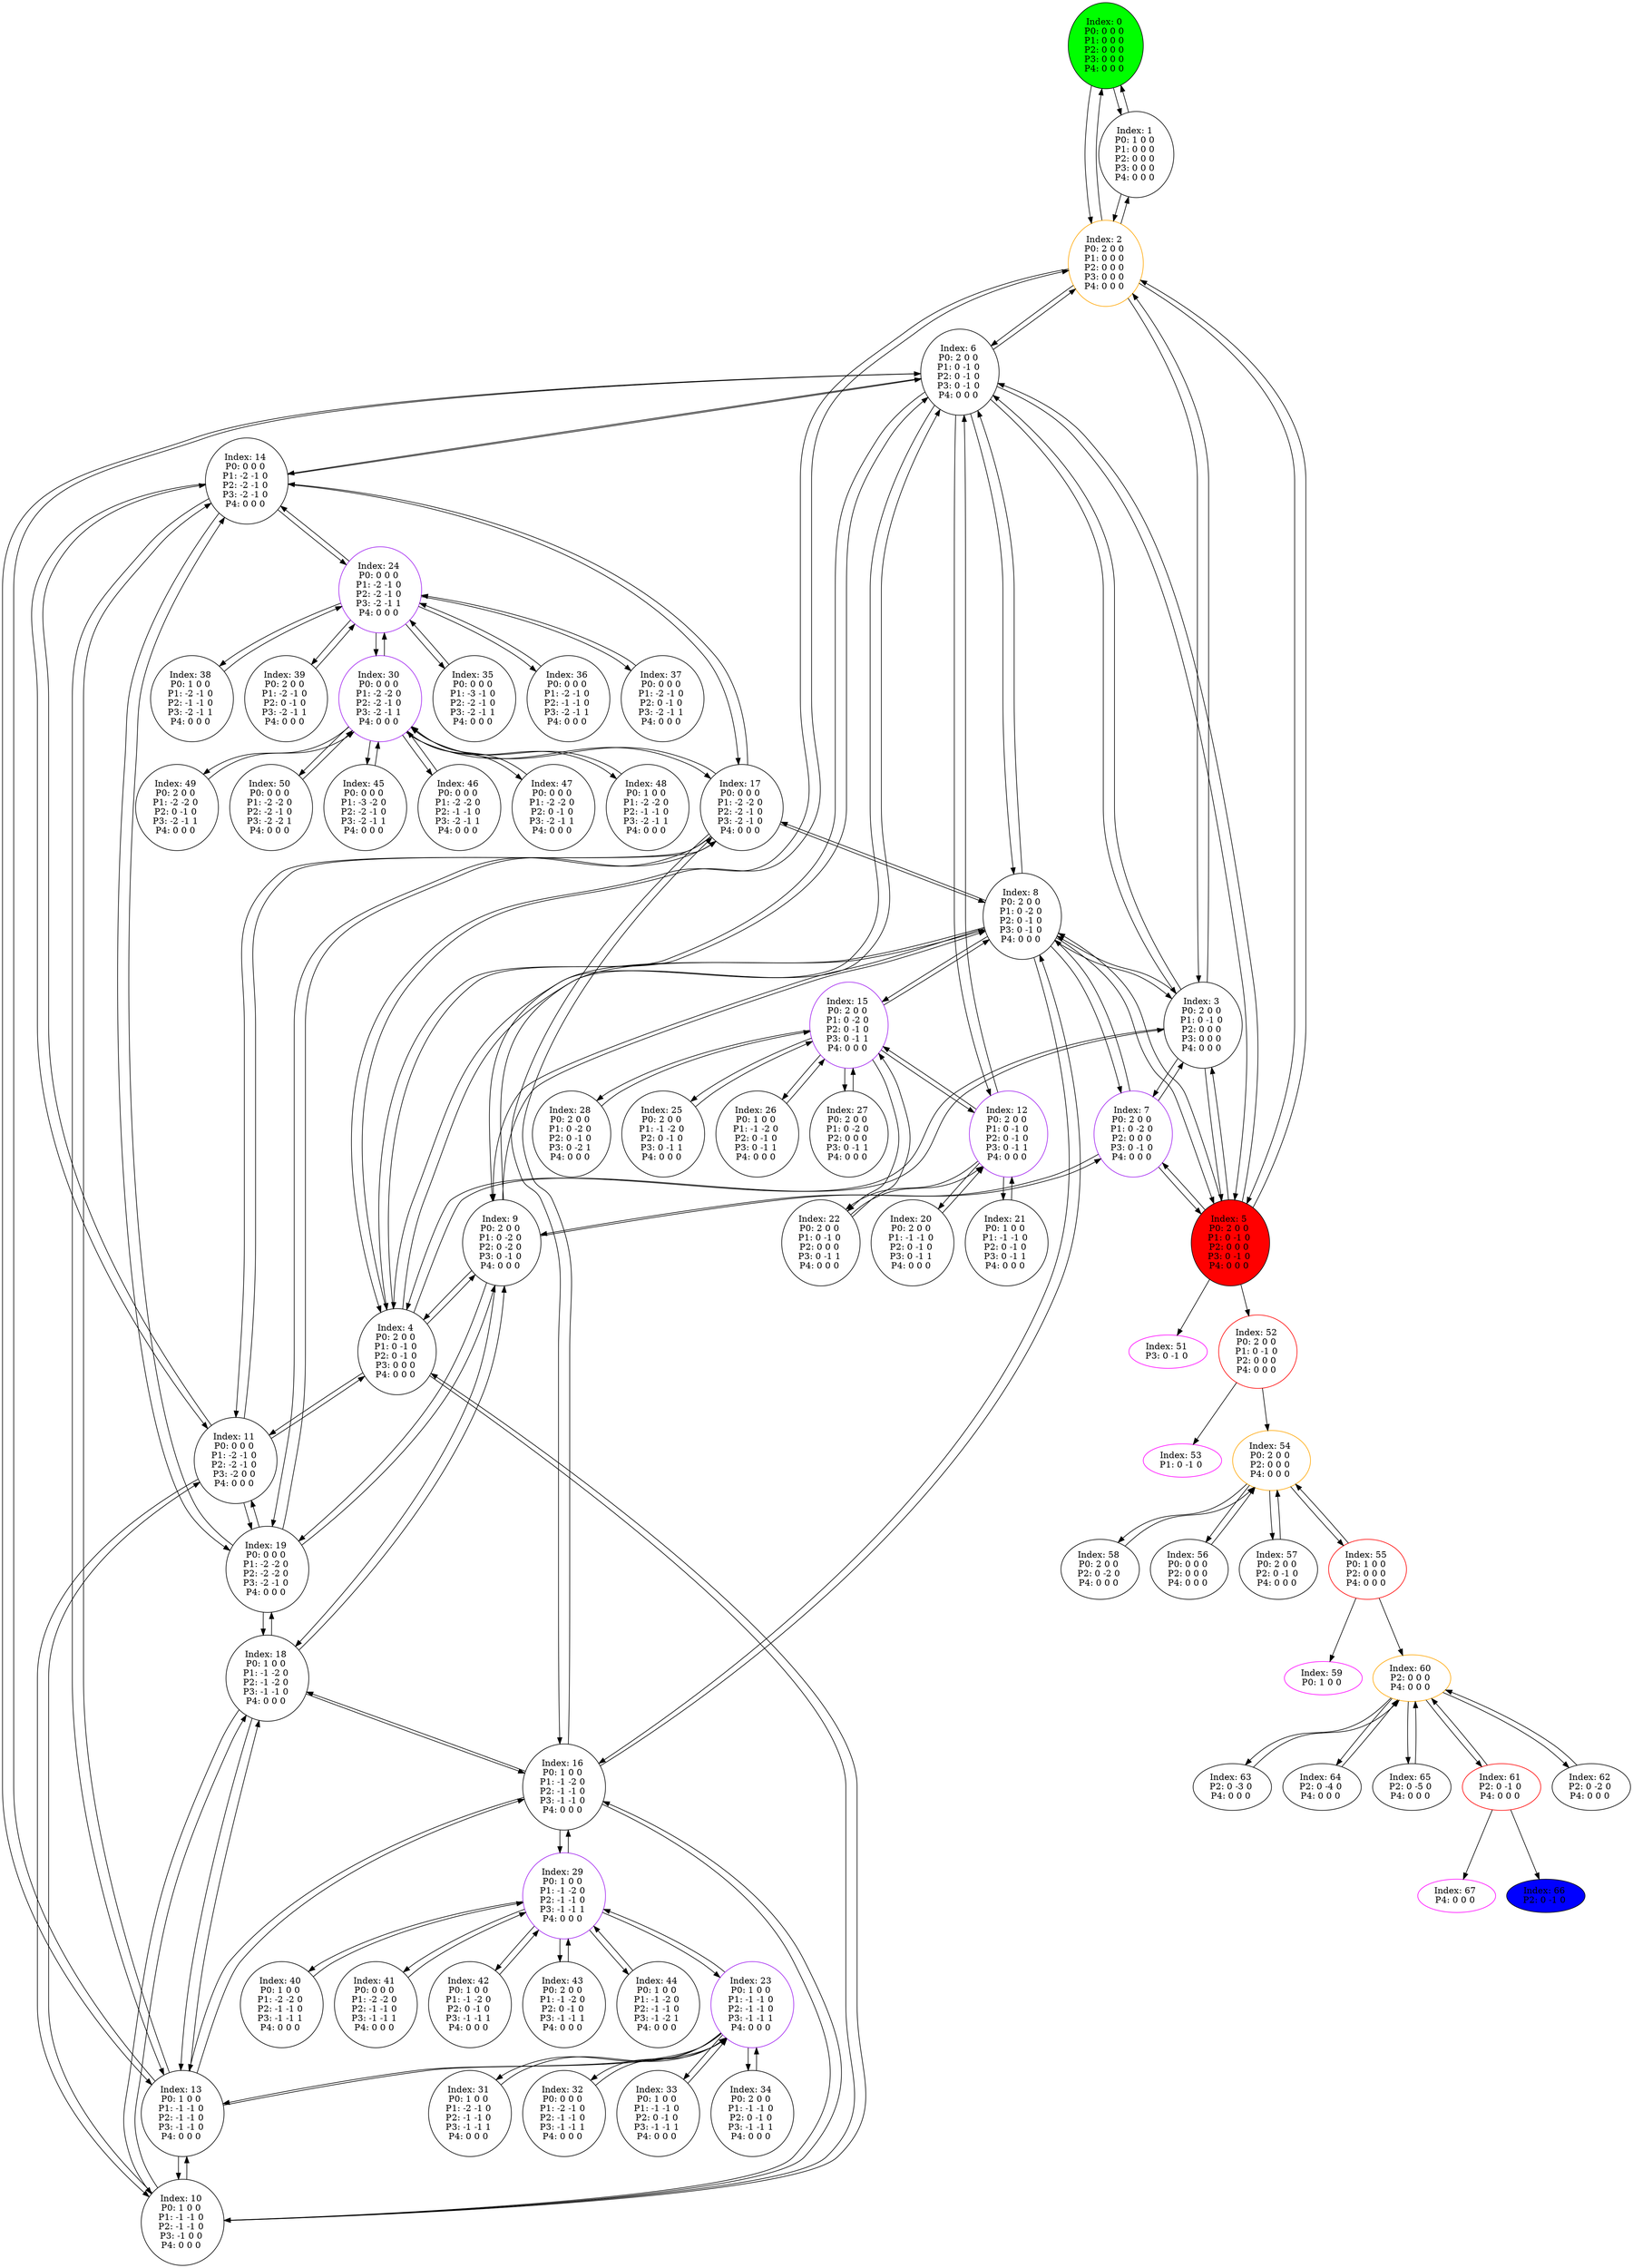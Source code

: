 digraph G {
color = "black"
0[label = "Index: 0 
P0: 0 0 0 
P1: 0 0 0 
P2: 0 0 0 
P3: 0 0 0 
P4: 0 0 0 
", style="filled", fillcolor = "green"]
1[label = "Index: 1 
P0: 1 0 0 
P1: 0 0 0 
P2: 0 0 0 
P3: 0 0 0 
P4: 0 0 0 
"]
2[label = "Index: 2 
P0: 2 0 0 
P1: 0 0 0 
P2: 0 0 0 
P3: 0 0 0 
P4: 0 0 0 
", color = "orange"]
3[label = "Index: 3 
P0: 2 0 0 
P1: 0 -1 0 
P2: 0 0 0 
P3: 0 0 0 
P4: 0 0 0 
"]
4[label = "Index: 4 
P0: 2 0 0 
P1: 0 -1 0 
P2: 0 -1 0 
P3: 0 0 0 
P4: 0 0 0 
"]
5[label = "Index: 5 
P0: 2 0 0 
P1: 0 -1 0 
P2: 0 0 0 
P3: 0 -1 0 
P4: 0 0 0 
", style="filled", fillcolor = "red"]
6[label = "Index: 6 
P0: 2 0 0 
P1: 0 -1 0 
P2: 0 -1 0 
P3: 0 -1 0 
P4: 0 0 0 
"]
7[label = "Index: 7 
P0: 2 0 0 
P1: 0 -2 0 
P2: 0 0 0 
P3: 0 -1 0 
P4: 0 0 0 
", color = "purple"]
8[label = "Index: 8 
P0: 2 0 0 
P1: 0 -2 0 
P2: 0 -1 0 
P3: 0 -1 0 
P4: 0 0 0 
"]
9[label = "Index: 9 
P0: 2 0 0 
P1: 0 -2 0 
P2: 0 -2 0 
P3: 0 -1 0 
P4: 0 0 0 
"]
10[label = "Index: 10 
P0: 1 0 0 
P1: -1 -1 0 
P2: -1 -1 0 
P3: -1 0 0 
P4: 0 0 0 
"]
11[label = "Index: 11 
P0: 0 0 0 
P1: -2 -1 0 
P2: -2 -1 0 
P3: -2 0 0 
P4: 0 0 0 
"]
12[label = "Index: 12 
P0: 2 0 0 
P1: 0 -1 0 
P2: 0 -1 0 
P3: 0 -1 1 
P4: 0 0 0 
", color = "purple"]
13[label = "Index: 13 
P0: 1 0 0 
P1: -1 -1 0 
P2: -1 -1 0 
P3: -1 -1 0 
P4: 0 0 0 
"]
14[label = "Index: 14 
P0: 0 0 0 
P1: -2 -1 0 
P2: -2 -1 0 
P3: -2 -1 0 
P4: 0 0 0 
"]
15[label = "Index: 15 
P0: 2 0 0 
P1: 0 -2 0 
P2: 0 -1 0 
P3: 0 -1 1 
P4: 0 0 0 
", color = "purple"]
16[label = "Index: 16 
P0: 1 0 0 
P1: -1 -2 0 
P2: -1 -1 0 
P3: -1 -1 0 
P4: 0 0 0 
"]
17[label = "Index: 17 
P0: 0 0 0 
P1: -2 -2 0 
P2: -2 -1 0 
P3: -2 -1 0 
P4: 0 0 0 
"]
18[label = "Index: 18 
P0: 1 0 0 
P1: -1 -2 0 
P2: -1 -2 0 
P3: -1 -1 0 
P4: 0 0 0 
"]
19[label = "Index: 19 
P0: 0 0 0 
P1: -2 -2 0 
P2: -2 -2 0 
P3: -2 -1 0 
P4: 0 0 0 
"]
20[label = "Index: 20 
P0: 2 0 0 
P1: -1 -1 0 
P2: 0 -1 0 
P3: 0 -1 1 
P4: 0 0 0 
"]
21[label = "Index: 21 
P0: 1 0 0 
P1: -1 -1 0 
P2: 0 -1 0 
P3: 0 -1 1 
P4: 0 0 0 
"]
22[label = "Index: 22 
P0: 2 0 0 
P1: 0 -1 0 
P2: 0 0 0 
P3: 0 -1 1 
P4: 0 0 0 
"]
23[label = "Index: 23 
P0: 1 0 0 
P1: -1 -1 0 
P2: -1 -1 0 
P3: -1 -1 1 
P4: 0 0 0 
", color = "purple"]
24[label = "Index: 24 
P0: 0 0 0 
P1: -2 -1 0 
P2: -2 -1 0 
P3: -2 -1 1 
P4: 0 0 0 
", color = "purple"]
25[label = "Index: 25 
P0: 2 0 0 
P1: -1 -2 0 
P2: 0 -1 0 
P3: 0 -1 1 
P4: 0 0 0 
"]
26[label = "Index: 26 
P0: 1 0 0 
P1: -1 -2 0 
P2: 0 -1 0 
P3: 0 -1 1 
P4: 0 0 0 
"]
27[label = "Index: 27 
P0: 2 0 0 
P1: 0 -2 0 
P2: 0 0 0 
P3: 0 -1 1 
P4: 0 0 0 
"]
28[label = "Index: 28 
P0: 2 0 0 
P1: 0 -2 0 
P2: 0 -1 0 
P3: 0 -2 1 
P4: 0 0 0 
"]
29[label = "Index: 29 
P0: 1 0 0 
P1: -1 -2 0 
P2: -1 -1 0 
P3: -1 -1 1 
P4: 0 0 0 
", color = "purple"]
30[label = "Index: 30 
P0: 0 0 0 
P1: -2 -2 0 
P2: -2 -1 0 
P3: -2 -1 1 
P4: 0 0 0 
", color = "purple"]
31[label = "Index: 31 
P0: 1 0 0 
P1: -2 -1 0 
P2: -1 -1 0 
P3: -1 -1 1 
P4: 0 0 0 
"]
32[label = "Index: 32 
P0: 0 0 0 
P1: -2 -1 0 
P2: -1 -1 0 
P3: -1 -1 1 
P4: 0 0 0 
"]
33[label = "Index: 33 
P0: 1 0 0 
P1: -1 -1 0 
P2: 0 -1 0 
P3: -1 -1 1 
P4: 0 0 0 
"]
34[label = "Index: 34 
P0: 2 0 0 
P1: -1 -1 0 
P2: 0 -1 0 
P3: -1 -1 1 
P4: 0 0 0 
"]
35[label = "Index: 35 
P0: 0 0 0 
P1: -3 -1 0 
P2: -2 -1 0 
P3: -2 -1 1 
P4: 0 0 0 
"]
36[label = "Index: 36 
P0: 0 0 0 
P1: -2 -1 0 
P2: -1 -1 0 
P3: -2 -1 1 
P4: 0 0 0 
"]
37[label = "Index: 37 
P0: 0 0 0 
P1: -2 -1 0 
P2: 0 -1 0 
P3: -2 -1 1 
P4: 0 0 0 
"]
38[label = "Index: 38 
P0: 1 0 0 
P1: -2 -1 0 
P2: -1 -1 0 
P3: -2 -1 1 
P4: 0 0 0 
"]
39[label = "Index: 39 
P0: 2 0 0 
P1: -2 -1 0 
P2: 0 -1 0 
P3: -2 -1 1 
P4: 0 0 0 
"]
40[label = "Index: 40 
P0: 1 0 0 
P1: -2 -2 0 
P2: -1 -1 0 
P3: -1 -1 1 
P4: 0 0 0 
"]
41[label = "Index: 41 
P0: 0 0 0 
P1: -2 -2 0 
P2: -1 -1 0 
P3: -1 -1 1 
P4: 0 0 0 
"]
42[label = "Index: 42 
P0: 1 0 0 
P1: -1 -2 0 
P2: 0 -1 0 
P3: -1 -1 1 
P4: 0 0 0 
"]
43[label = "Index: 43 
P0: 2 0 0 
P1: -1 -2 0 
P2: 0 -1 0 
P3: -1 -1 1 
P4: 0 0 0 
"]
44[label = "Index: 44 
P0: 1 0 0 
P1: -1 -2 0 
P2: -1 -1 0 
P3: -1 -2 1 
P4: 0 0 0 
"]
45[label = "Index: 45 
P0: 0 0 0 
P1: -3 -2 0 
P2: -2 -1 0 
P3: -2 -1 1 
P4: 0 0 0 
"]
46[label = "Index: 46 
P0: 0 0 0 
P1: -2 -2 0 
P2: -1 -1 0 
P3: -2 -1 1 
P4: 0 0 0 
"]
47[label = "Index: 47 
P0: 0 0 0 
P1: -2 -2 0 
P2: 0 -1 0 
P3: -2 -1 1 
P4: 0 0 0 
"]
48[label = "Index: 48 
P0: 1 0 0 
P1: -2 -2 0 
P2: -1 -1 0 
P3: -2 -1 1 
P4: 0 0 0 
"]
49[label = "Index: 49 
P0: 2 0 0 
P1: -2 -2 0 
P2: 0 -1 0 
P3: -2 -1 1 
P4: 0 0 0 
"]
50[label = "Index: 50 
P0: 0 0 0 
P1: -2 -2 0 
P2: -2 -1 0 
P3: -2 -2 1 
P4: 0 0 0 
"]
51[label = "Index: 51 
P3: 0 -1 0 
", color = "fuchsia"]
52[label = "Index: 52 
P0: 2 0 0 
P1: 0 -1 0 
P2: 0 0 0 
P4: 0 0 0 
", color = "red"]
53[label = "Index: 53 
P1: 0 -1 0 
", color = "fuchsia"]
54[label = "Index: 54 
P0: 2 0 0 
P2: 0 0 0 
P4: 0 0 0 
", color = "orange"]
55[label = "Index: 55 
P0: 1 0 0 
P2: 0 0 0 
P4: 0 0 0 
", color = "red"]
56[label = "Index: 56 
P0: 0 0 0 
P2: 0 0 0 
P4: 0 0 0 
"]
57[label = "Index: 57 
P0: 2 0 0 
P2: 0 -1 0 
P4: 0 0 0 
"]
58[label = "Index: 58 
P0: 2 0 0 
P2: 0 -2 0 
P4: 0 0 0 
"]
59[label = "Index: 59 
P0: 1 0 0 
", color = "fuchsia"]
60[label = "Index: 60 
P2: 0 0 0 
P4: 0 0 0 
", color = "orange"]
61[label = "Index: 61 
P2: 0 -1 0 
P4: 0 0 0 
", color = "red"]
62[label = "Index: 62 
P2: 0 -2 0 
P4: 0 0 0 
"]
63[label = "Index: 63 
P2: 0 -3 0 
P4: 0 0 0 
"]
64[label = "Index: 64 
P2: 0 -4 0 
P4: 0 0 0 
"]
65[label = "Index: 65 
P2: 0 -5 0 
P4: 0 0 0 
"]
66[label = "Index: 66 
P2: 0 -1 0 
", style="filled", fillcolor = "blue"]
67[label = "Index: 67 
P4: 0 0 0 
", color = "fuchsia"]
0 -> 1
0 -> 2

1 -> 0
1 -> 2

2 -> 0
2 -> 1
2 -> 3
2 -> 4
2 -> 5
2 -> 6

3 -> 2
3 -> 4
3 -> 5
3 -> 7
3 -> 6
3 -> 8

4 -> 2
4 -> 3
4 -> 6
4 -> 8
4 -> 9
4 -> 10
4 -> 11

5 -> 2
5 -> 3
5 -> 7
5 -> 6
5 -> 8
5 -> 52
5 -> 51

6 -> 2
6 -> 3
6 -> 4
6 -> 5
6 -> 8
6 -> 9
6 -> 12
6 -> 13
6 -> 14

7 -> 3
7 -> 5
7 -> 8
7 -> 9

8 -> 3
8 -> 4
8 -> 5
8 -> 6
8 -> 7
8 -> 9
8 -> 15
8 -> 16
8 -> 17

9 -> 4
9 -> 6
9 -> 7
9 -> 8
9 -> 18
9 -> 19

10 -> 4
10 -> 13
10 -> 16
10 -> 18
10 -> 11

11 -> 4
11 -> 10
11 -> 14
11 -> 17
11 -> 19

12 -> 6
12 -> 20
12 -> 15
12 -> 21
12 -> 22

13 -> 6
13 -> 10
13 -> 16
13 -> 18
13 -> 23
13 -> 14

14 -> 6
14 -> 11
14 -> 13
14 -> 17
14 -> 19
14 -> 24

15 -> 8
15 -> 12
15 -> 25
15 -> 26
15 -> 27
15 -> 22
15 -> 28

16 -> 8
16 -> 10
16 -> 13
16 -> 18
16 -> 29
16 -> 17

17 -> 8
17 -> 11
17 -> 14
17 -> 16
17 -> 19
17 -> 30

18 -> 9
18 -> 10
18 -> 13
18 -> 16
18 -> 19

19 -> 9
19 -> 11
19 -> 14
19 -> 17
19 -> 18

20 -> 12

21 -> 12

22 -> 12
22 -> 15

23 -> 13
23 -> 31
23 -> 29
23 -> 32
23 -> 33
23 -> 34

24 -> 14
24 -> 35
24 -> 30
24 -> 36
24 -> 37
24 -> 38
24 -> 39

25 -> 15

26 -> 15

27 -> 15

28 -> 15

29 -> 16
29 -> 23
29 -> 40
29 -> 41
29 -> 42
29 -> 43
29 -> 44

30 -> 17
30 -> 24
30 -> 45
30 -> 46
30 -> 47
30 -> 48
30 -> 49
30 -> 50

31 -> 23

32 -> 23

33 -> 23

34 -> 23

35 -> 24

36 -> 24

37 -> 24

38 -> 24

39 -> 24

40 -> 29

41 -> 29

42 -> 29

43 -> 29

44 -> 29

45 -> 30

46 -> 30

47 -> 30

48 -> 30

49 -> 30

50 -> 30

52 -> 54
52 -> 53

54 -> 55
54 -> 56
54 -> 57
54 -> 58

55 -> 54
55 -> 60
55 -> 59

56 -> 54

57 -> 54

58 -> 54

60 -> 61
60 -> 62
60 -> 63
60 -> 64
60 -> 65

61 -> 60
61 -> 67
61 -> 66

62 -> 60

63 -> 60

64 -> 60

65 -> 60

}
